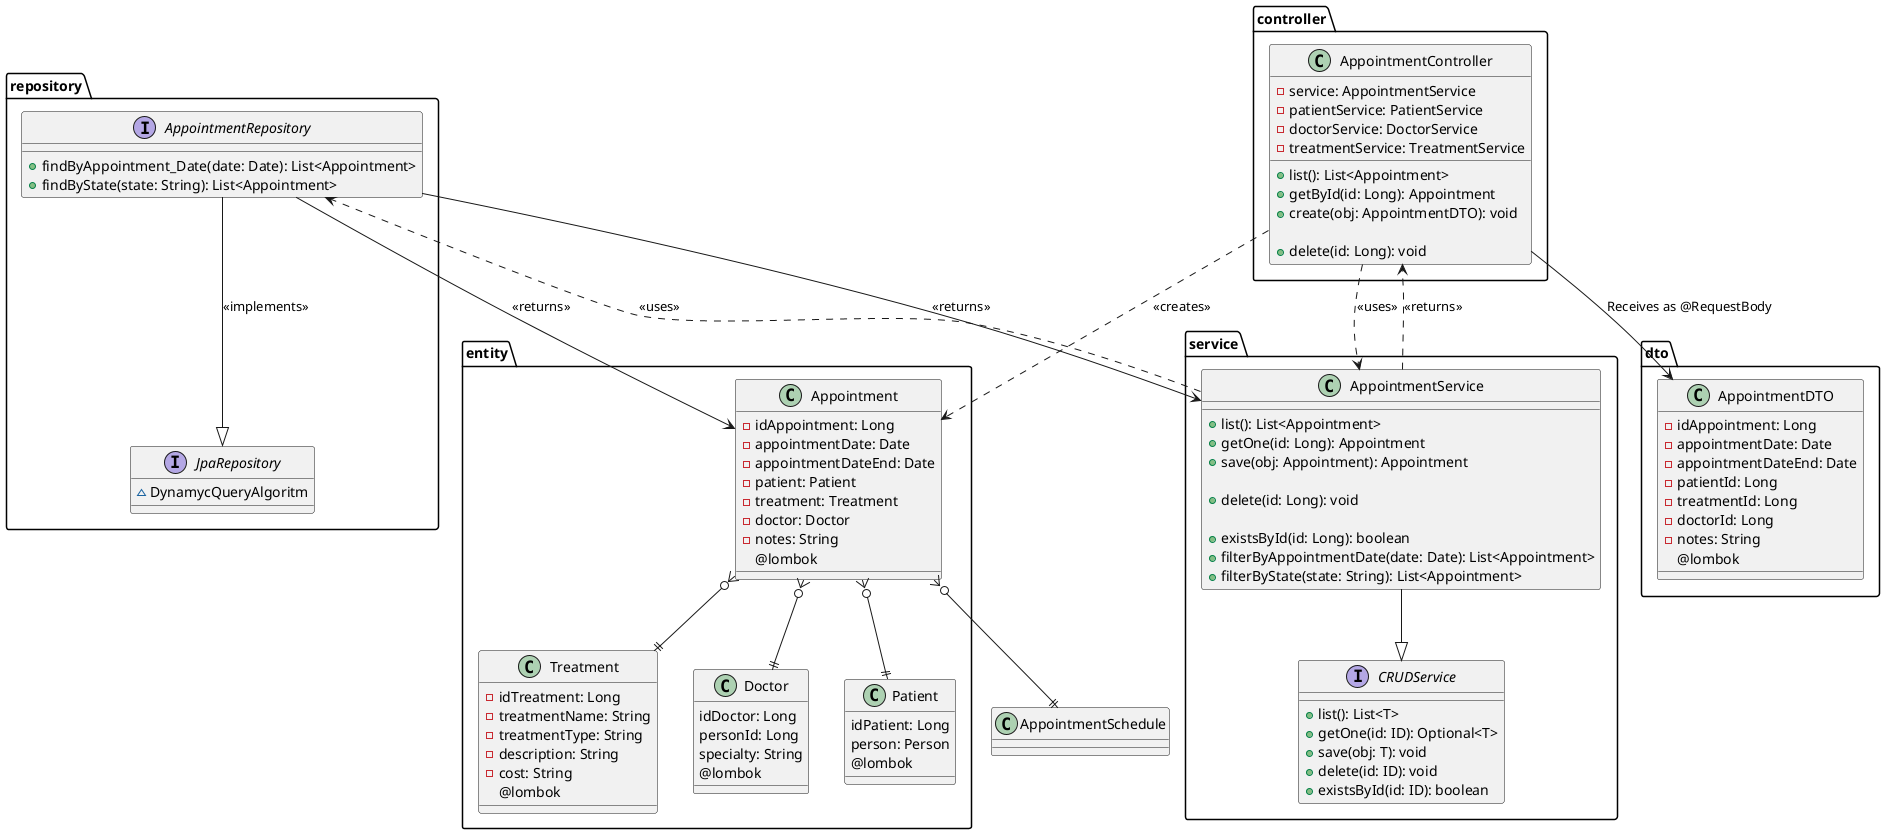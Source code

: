 @startuml hu25
package repository {
  interface AppointmentRepository {
    +findByAppointment_Date(date: Date): List<Appointment>
    +findByState(state: String): List<Appointment>
  }

  interface JpaRepository {
    ~DynamycQueryAlgoritm
  }
}

package controller {
  class AppointmentController {
    -service: AppointmentService
    -patientService: PatientService
    -doctorService: DoctorService
    -treatmentService: TreatmentService
    +list(): List<Appointment>
    +getById(id: Long): Appointment
    +create(obj: AppointmentDTO): void

    +delete(id: Long): void
  }
}

package service {

  class AppointmentService {
    +list(): List<Appointment>
    +getOne(id: Long): Appointment
    +save(obj: Appointment): Appointment

    +delete(id: Long): void

    +existsById(id: Long): boolean
    +filterByAppointmentDate(date: Date): List<Appointment>
    +filterByState(state: String): List<Appointment>
  }

  interface CRUDService{
    +list(): List<T>
    +getOne(id: ID): Optional<T>
    +save(obj: T): void
    +delete(id: ID): void
    +existsById(id: ID): boolean
  }
}

package dto {
  class AppointmentDTO {
    -idAppointment: Long
    -appointmentDate: Date
    -appointmentDateEnd: Date
    -patientId: Long
    -treatmentId: Long
    -doctorId: Long
    -notes: String
    @lombok
  }
}

package entity {

  class Appointment {
    -idAppointment: Long
    -appointmentDate: Date
    -appointmentDateEnd: Date
    -patient: Patient
    -treatment: Treatment
    -doctor: Doctor
    -notes: String
    @lombok
  }

  class Patient {
    idPatient: Long
    person: Person
    @lombok
  }

  class Treatment {
    -idTreatment: Long
    -treatmentName: String
    -treatmentType: String
    -description: String
    -cost: String
    @lombok
  }

  class Doctor {
    idDoctor: Long
    personId: Long
    specialty: String
    @lombok
  }

}








AppointmentController ..> AppointmentService : <<uses>>
AppointmentController --> AppointmentDTO : Receives as @RequestBody
AppointmentController ..> Appointment : <<creates>>

AppointmentService..> AppointmentController: <<returns>>
AppointmentService --|> CRUDService
AppointmentService ..> AppointmentRepository : <<uses>>

AppointmentRepository --> AppointmentService : <<returns>>
AppointmentRepository --> Appointment : <<returns>>
AppointmentRepository --|> JpaRepository: <<implements>>

Appointment }o--|| Patient
Appointment }o--|| Treatment
Appointment }o--|| AppointmentSchedule
Appointment }o--|| Doctor

@enduml
